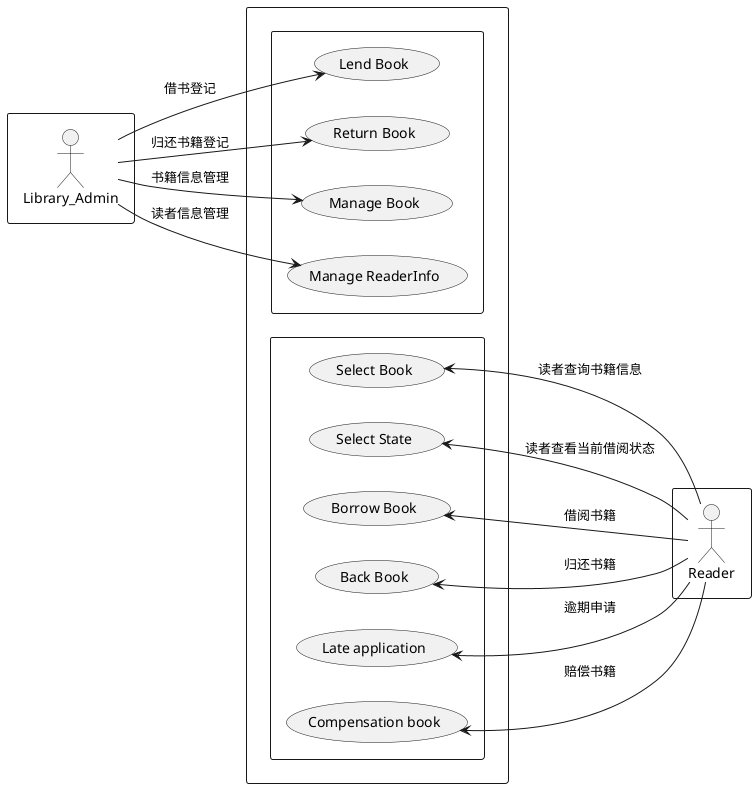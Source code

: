 @startuml
left to right direction
skinparam packageStyle rectangle
rectangle {
actor Library_Admin
}
rectangle {
actor Reader
}
rectangle {
rectangle {
Library_Admin ->(Lend Book):借书登记
Library_Admin -->(Return Book):归还书籍登记
Library_Admin -->(Manage Book):书籍信息管理
Library_Admin -->(Manage ReaderInfo):读者信息管理
}
rectangle {
(Select Book)<-- Reader:读者查询书籍信息
(Select State)<-- Reader:读者查看当前借阅状态
(Borrow Book)<-- Reader:借阅书籍
(Back Book)<-- Reader:归还书籍
(Late application)<-- Reader:逾期申请
(Compensation book)<--Reader:赔偿书籍
}
}

@enduml